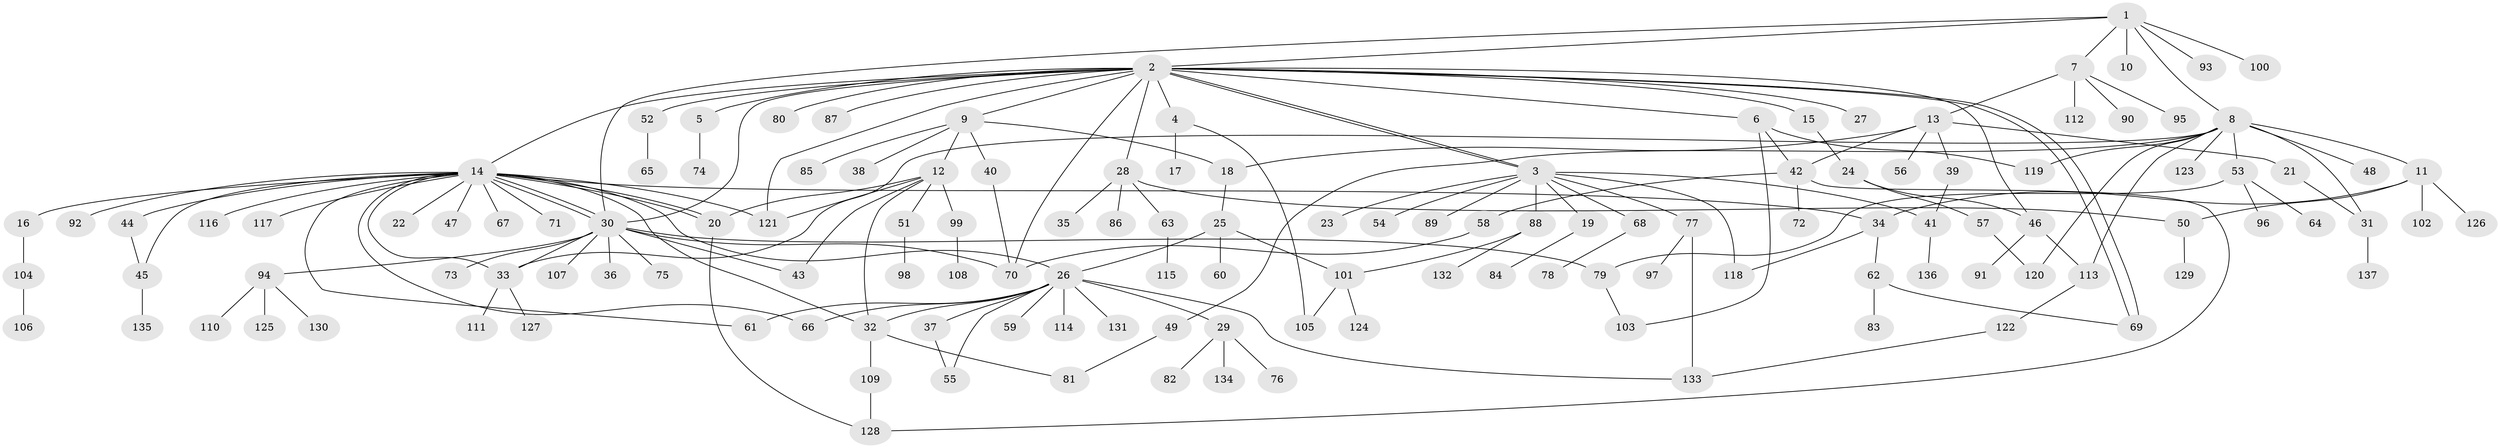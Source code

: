 // coarse degree distribution, {6: 0.043478260869565216, 16: 0.014492753623188406, 9: 0.014492753623188406, 2: 0.14492753623188406, 1: 0.42028985507246375, 5: 0.057971014492753624, 3: 0.13043478260869565, 8: 0.028985507246376812, 4: 0.10144927536231885, 7: 0.028985507246376812, 11: 0.014492753623188406}
// Generated by graph-tools (version 1.1) at 2025/50/03/04/25 22:50:42]
// undirected, 137 vertices, 179 edges
graph export_dot {
  node [color=gray90,style=filled];
  1;
  2;
  3;
  4;
  5;
  6;
  7;
  8;
  9;
  10;
  11;
  12;
  13;
  14;
  15;
  16;
  17;
  18;
  19;
  20;
  21;
  22;
  23;
  24;
  25;
  26;
  27;
  28;
  29;
  30;
  31;
  32;
  33;
  34;
  35;
  36;
  37;
  38;
  39;
  40;
  41;
  42;
  43;
  44;
  45;
  46;
  47;
  48;
  49;
  50;
  51;
  52;
  53;
  54;
  55;
  56;
  57;
  58;
  59;
  60;
  61;
  62;
  63;
  64;
  65;
  66;
  67;
  68;
  69;
  70;
  71;
  72;
  73;
  74;
  75;
  76;
  77;
  78;
  79;
  80;
  81;
  82;
  83;
  84;
  85;
  86;
  87;
  88;
  89;
  90;
  91;
  92;
  93;
  94;
  95;
  96;
  97;
  98;
  99;
  100;
  101;
  102;
  103;
  104;
  105;
  106;
  107;
  108;
  109;
  110;
  111;
  112;
  113;
  114;
  115;
  116;
  117;
  118;
  119;
  120;
  121;
  122;
  123;
  124;
  125;
  126;
  127;
  128;
  129;
  130;
  131;
  132;
  133;
  134;
  135;
  136;
  137;
  1 -- 2;
  1 -- 7;
  1 -- 8;
  1 -- 10;
  1 -- 30;
  1 -- 93;
  1 -- 100;
  2 -- 3;
  2 -- 3;
  2 -- 4;
  2 -- 5;
  2 -- 6;
  2 -- 9;
  2 -- 14;
  2 -- 15;
  2 -- 27;
  2 -- 28;
  2 -- 30;
  2 -- 46;
  2 -- 52;
  2 -- 69;
  2 -- 69;
  2 -- 70;
  2 -- 80;
  2 -- 87;
  2 -- 121;
  3 -- 19;
  3 -- 23;
  3 -- 41;
  3 -- 54;
  3 -- 68;
  3 -- 77;
  3 -- 88;
  3 -- 89;
  3 -- 118;
  4 -- 17;
  4 -- 105;
  5 -- 74;
  6 -- 42;
  6 -- 103;
  6 -- 119;
  7 -- 13;
  7 -- 90;
  7 -- 95;
  7 -- 112;
  8 -- 11;
  8 -- 31;
  8 -- 33;
  8 -- 48;
  8 -- 49;
  8 -- 53;
  8 -- 113;
  8 -- 119;
  8 -- 120;
  8 -- 123;
  9 -- 12;
  9 -- 18;
  9 -- 38;
  9 -- 40;
  9 -- 85;
  11 -- 34;
  11 -- 50;
  11 -- 102;
  11 -- 126;
  12 -- 20;
  12 -- 32;
  12 -- 43;
  12 -- 51;
  12 -- 99;
  12 -- 121;
  13 -- 18;
  13 -- 21;
  13 -- 39;
  13 -- 42;
  13 -- 56;
  14 -- 16;
  14 -- 20;
  14 -- 20;
  14 -- 22;
  14 -- 26;
  14 -- 30;
  14 -- 30;
  14 -- 32;
  14 -- 33;
  14 -- 34;
  14 -- 44;
  14 -- 45;
  14 -- 47;
  14 -- 61;
  14 -- 66;
  14 -- 67;
  14 -- 71;
  14 -- 92;
  14 -- 116;
  14 -- 117;
  14 -- 121;
  15 -- 24;
  16 -- 104;
  18 -- 25;
  19 -- 84;
  20 -- 128;
  21 -- 31;
  24 -- 46;
  24 -- 57;
  25 -- 26;
  25 -- 60;
  25 -- 101;
  26 -- 29;
  26 -- 32;
  26 -- 37;
  26 -- 55;
  26 -- 59;
  26 -- 61;
  26 -- 66;
  26 -- 114;
  26 -- 131;
  26 -- 133;
  28 -- 35;
  28 -- 50;
  28 -- 63;
  28 -- 86;
  29 -- 76;
  29 -- 82;
  29 -- 134;
  30 -- 33;
  30 -- 36;
  30 -- 43;
  30 -- 70;
  30 -- 73;
  30 -- 75;
  30 -- 79;
  30 -- 94;
  30 -- 107;
  31 -- 137;
  32 -- 81;
  32 -- 109;
  33 -- 111;
  33 -- 127;
  34 -- 62;
  34 -- 118;
  37 -- 55;
  39 -- 41;
  40 -- 70;
  41 -- 136;
  42 -- 58;
  42 -- 72;
  42 -- 128;
  44 -- 45;
  45 -- 135;
  46 -- 91;
  46 -- 113;
  49 -- 81;
  50 -- 129;
  51 -- 98;
  52 -- 65;
  53 -- 64;
  53 -- 79;
  53 -- 96;
  57 -- 120;
  58 -- 70;
  62 -- 69;
  62 -- 83;
  63 -- 115;
  68 -- 78;
  77 -- 97;
  77 -- 133;
  79 -- 103;
  88 -- 101;
  88 -- 132;
  94 -- 110;
  94 -- 125;
  94 -- 130;
  99 -- 108;
  101 -- 105;
  101 -- 124;
  104 -- 106;
  109 -- 128;
  113 -- 122;
  122 -- 133;
}
